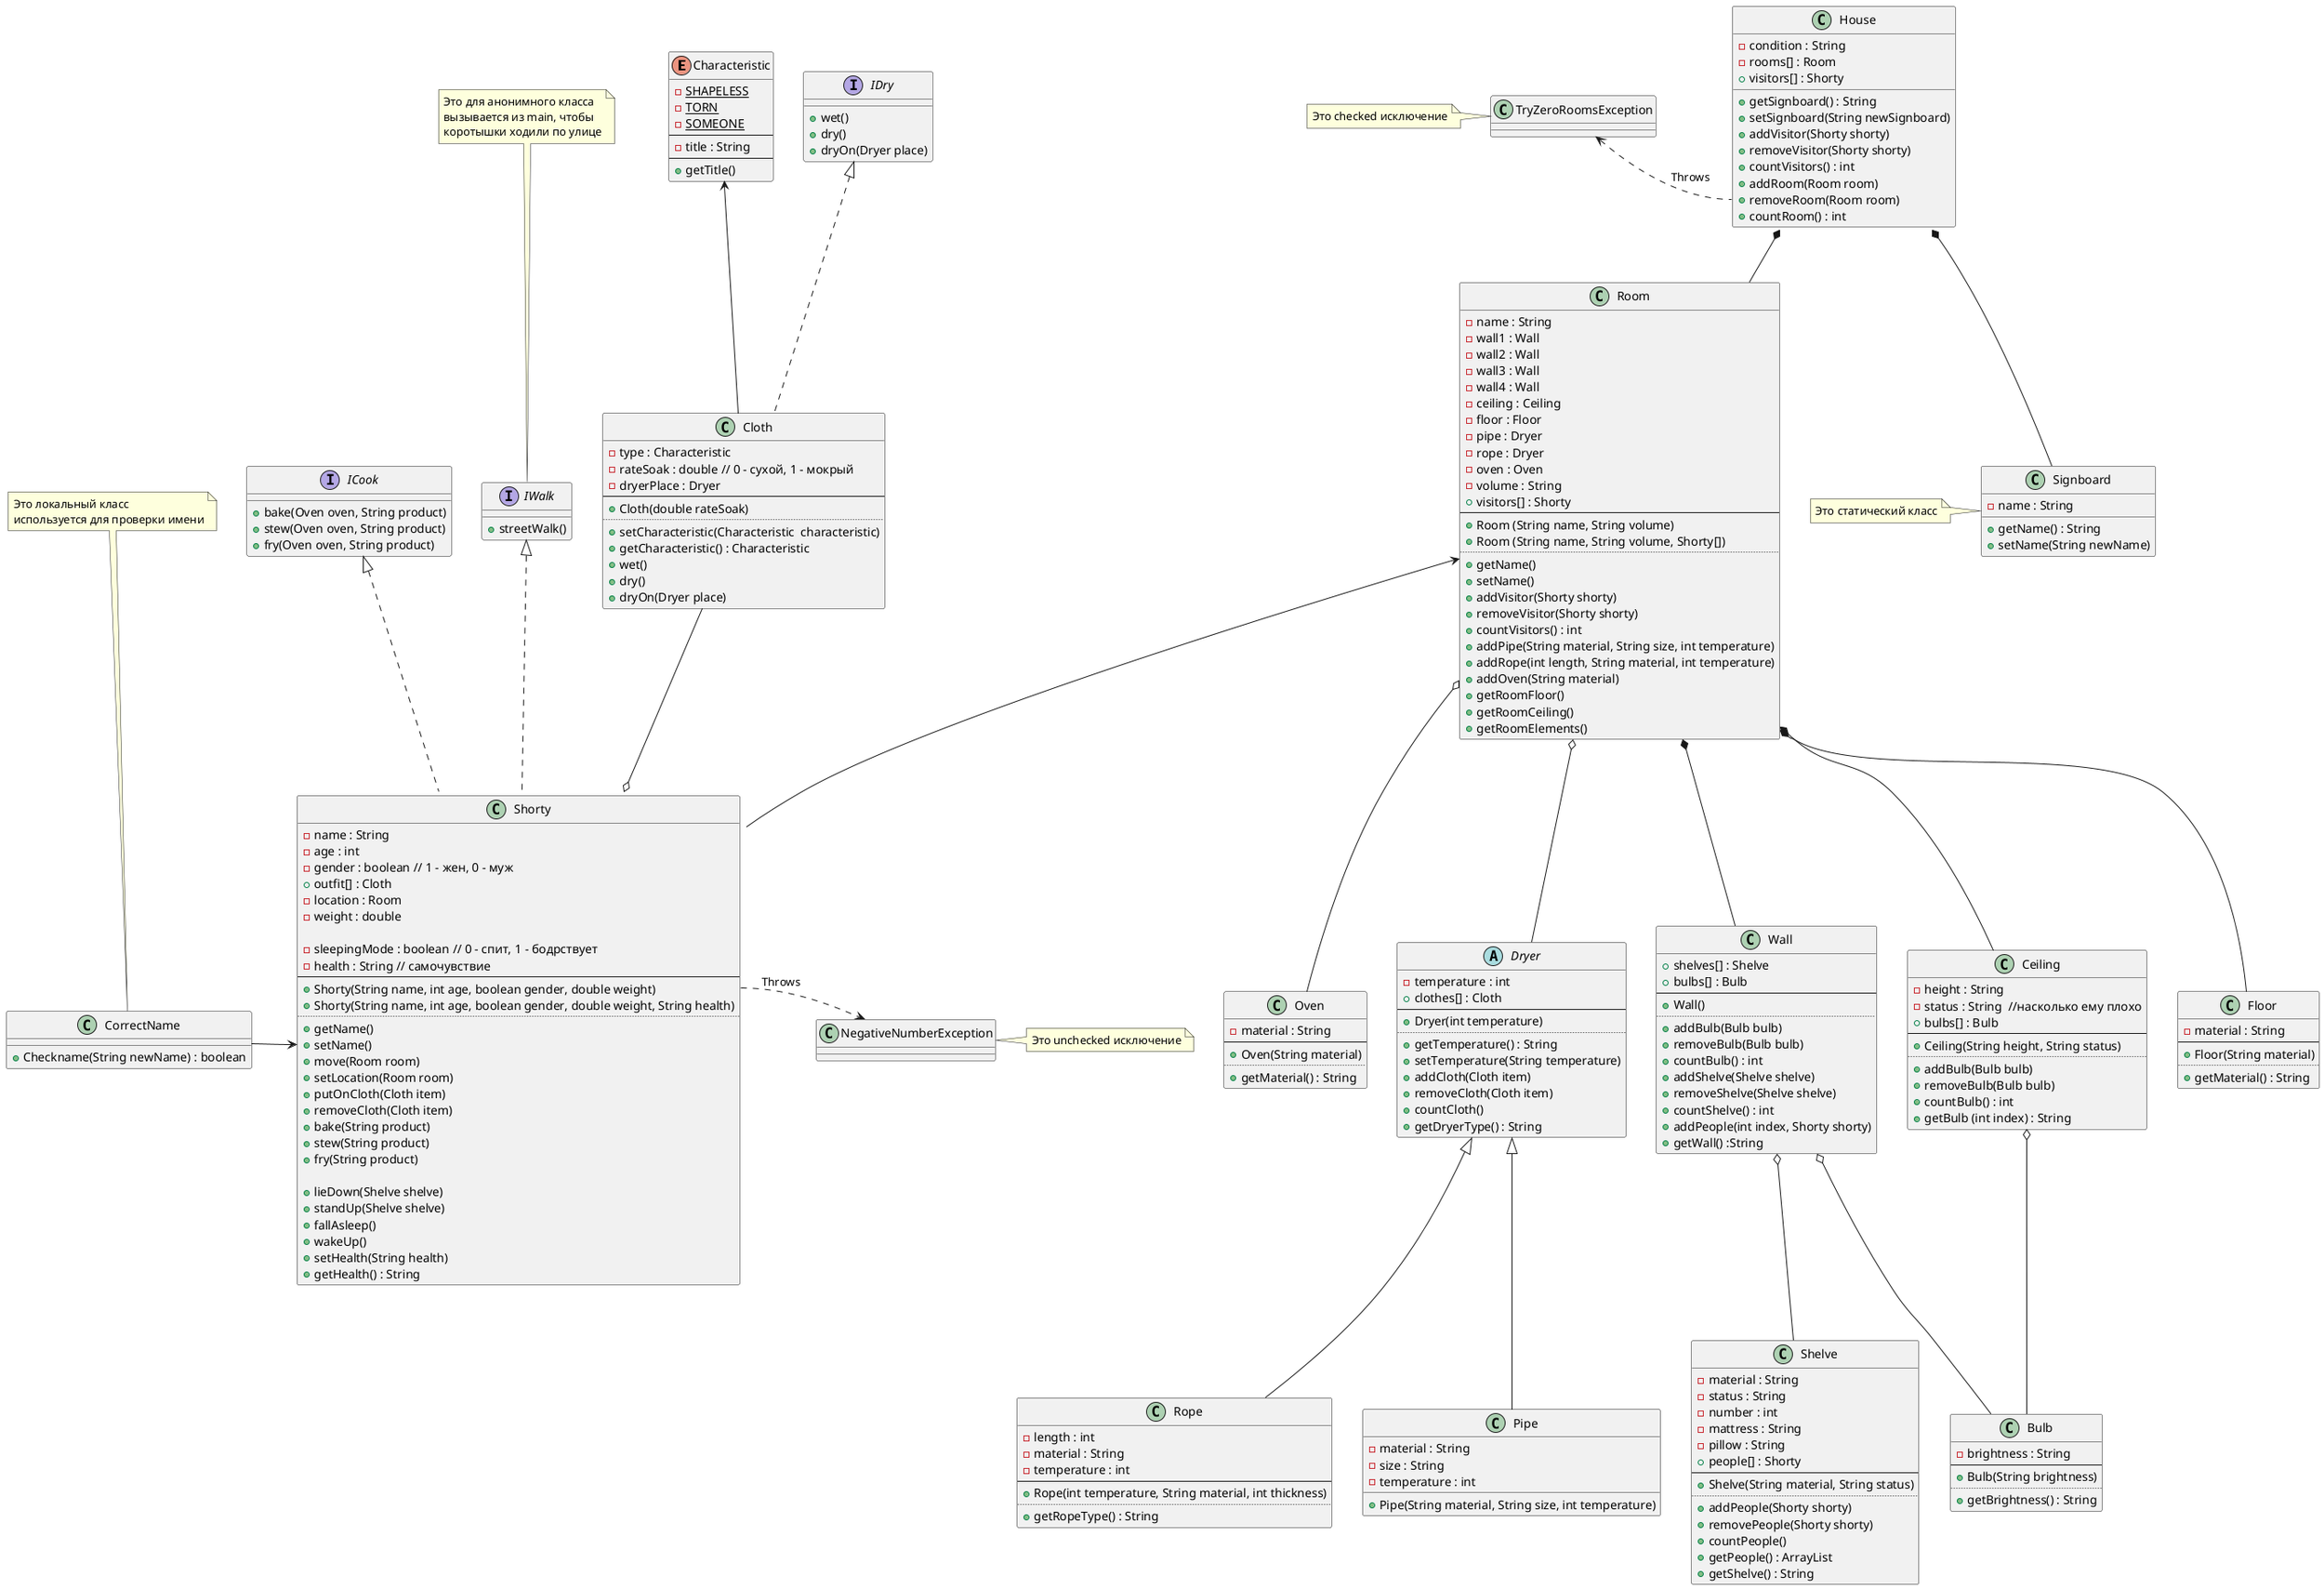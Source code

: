 @startuml

enum Characteristic {
    -{static}SHAPELESS
    -{static}TORN
    -{static}SOMEONE
    --
    -title : String
    --
    +getTitle()
}

interface ICook {
    +bake(Oven oven, String product)
    +stew(Oven oven, String product)
    +fry(Oven oven, String product)
}

interface IDry {
    +wet()
    +dry()
    +dryOn(Dryer place)
}

interface IWalk {
    +streetWalk()
}
note top of IWalk
   Это для анонимного класса
   вызывается из main, чтобы
   коротышки ходили по улице
end note

class Cloth {
    -type : Characteristic
    -rateSoak : double // 0 - сухой, 1 - мокрый
    -dryerPlace : Dryer
    --
    + Cloth(double rateSoak)
    ..
    +setCharacteristic(Characteristic  characteristic)
    +getCharacteristic() : Characteristic
    +wet()
    +dry()
    +dryOn(Dryer place)
}

class Shorty {
    -name : String
    -age : int
    -gender : boolean // 1 - жен, 0 - муж
    +outfit[] : Cloth
    -location : Room
    -weight : double

    -sleepingMode : boolean // 0 - спит, 1 - бодрствует
    -health : String // самочувствие
    --
    +Shorty(String name, int age, boolean gender, double weight)
    +Shorty(String name, int age, boolean gender, double weight, String health)
    ..
    +getName()
    +setName()
    +move(Room room)
    +setLocation(Room room)
    +putOnCloth(Cloth item)
    +removeCloth(Cloth item)
    +bake(String product)
    +stew(String product)
    +fry(String product)

    +lieDown(Shelve shelve)
    +standUp(Shelve shelve)
    +fallAsleep()
    +wakeUp()
    +setHealth(String health)
    +getHealth() : String
}

class Room {
    -name : String
    -wall1 : Wall
    -wall2 : Wall
    -wall3 : Wall
    -wall4 : Wall
    -ceiling : Ceiling
    -floor : Floor
    -pipe : Dryer
    -rope : Dryer
    -oven : Oven
    -volume : String
    +visitors[] : Shorty
    --
    + Room (String name, String volume)
    + Room (String name, String volume, Shorty[])
    ..
    +getName()
    +setName()
    +addVisitor(Shorty shorty)
    +removeVisitor(Shorty shorty)
    +countVisitors() : int
    +addPipe(String material, String size, int temperature)
    +addRope(int length, String material, int temperature)
    +addOven(String material)
    +getRoomFloor()
    +getRoomCeiling()
    +getRoomElements()
}

class Wall {
    +shelves[] : Shelve
    +bulbs[] : Bulb
    --
    +Wall()
    ..
    +addBulb(Bulb bulb)
    +removeBulb(Bulb bulb)
    +countBulb() : int
    +addShelve(Shelve shelve)
    +removeShelve(Shelve shelve)
    +countShelve() : int
    +addPeople(int index, Shorty shorty)
    +getWall() :String
}

class Ceiling {
    -height : String
    -status : String  //насколько ему плохо
    +bulbs[] : Bulb
    --
    +Ceiling(String height, String status)
    ..
    +addBulb(Bulb bulb)
    +removeBulb(Bulb bulb)
    +countBulb() : int
    +getBulb (int index) : String
}
class Floor {
    -material : String
    --
    +Floor(String material)
    ..
    +getMaterial() : String
}
class Shelve {
    -material : String
    -status : String
    -number : int
    -mattress : String
    -pillow : String
    +people[] : Shorty
    --
    +Shelve(String material, String status)
    ..
    +addPeople(Shorty shorty)
    +removePeople(Shorty shorty)
    +countPeople()
    +getPeople() : ArrayList
    +getShelve() : String
}

class Oven {
    -material : String
    --
    +Oven(String material)
    ..
    +getMaterial() : String
}
abstract Dryer {
    -temperature : int
    +clothes[] : Cloth
    --
    +Dryer(int temperature)
    ..
    +getTemperature() : String
    +setTemperature(String temperature)
    +addCloth(Cloth item)
    +removeCloth(Cloth item)
    +countCloth()
    +getDryerType() : String
}
class Rope {
    -length : int
    -material : String
    -temperature : int
    --
    +Rope(int temperature, String material, int thickness)
    ..
    +getRopeType() : String
}
class Pipe {
    -material : String
    -size : String
    -temperature : int
    +Pipe(String material, String size, int temperature)

}

class Bulb {
    -brightness : String
    --
    +Bulb(String brightness)
    ..
    +getBrightness() : String
}

class House {
    -condition : String
    -rooms[] : Room
    +visitors[] : Shorty
    +getSignboard() : String
    +setSignboard(String newSignboard)
    +addVisitor(Shorty shorty)
    +removeVisitor(Shorty shorty)
    +countVisitors() : int
    +addRoom(Room room)
    +removeRoom(Room room)
    +countRoom() : int
}

static class Signboard {
    -name : String
    +getName() : String
    +setName(String newName)
}
note left of Signboard
   Это статический класс
end note

class NegativeNumberException
note right of NegativeNumberException
   Это unchecked исключение
end note

class TryZeroRoomsException
note left of TryZeroRoomsException
   Это checked исключение
end note

class CorrectName {
    +Checkname(String newName) : boolean
}
note top of CorrectName
   Это локальный класс
   используется для проверки имени
end note



skinparam groupInheritance 1
Shorty::Shorty .right.> NegativeNumberException : Throws
House::removeRoom .left.> TryZeroRoomsException : Throws
Cloth -up-> Characteristic
ICook <|.. Shorty
Room -up-* House
IWalk <|.. Shorty
House *-- Signboard
Room <-- Shorty
Room *-- Ceiling
Room *-- Wall
Room *-- Floor
Wall o-- Shelve
Room o-- Oven
Ceiling o-- Bulb
Wall o-- Bulb
Room o-- Dryer
Dryer <|-- Pipe
Dryer <|-- Rope
Shorty::setName <-left- CorrectName


Cloth --o Shorty

IDry <|.. Cloth
@enduml

